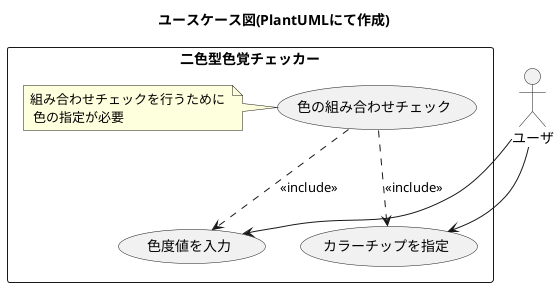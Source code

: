 @startuml
title ユースケース図(PlantUMLにて作成) 

' アクター
actor ユーザ

' 関連
rectangle 二色型色覚チェッカー{
	
	usecase (色度値を入力)
	usecase (カラーチップを指定)
	usecase (色の組み合わせチェック)
	note left : 組み合わせチェックを行うために \n 色の指定が必要

	ユーザ --> (色度値を入力)
	ユーザ --> (カラーチップを指定)

	(色の組み合わせチェック) ..> (色度値を入力): <<include>>
	(色の組み合わせチェック) ..> (カラーチップを指定): <<include>>
}
@enduml
